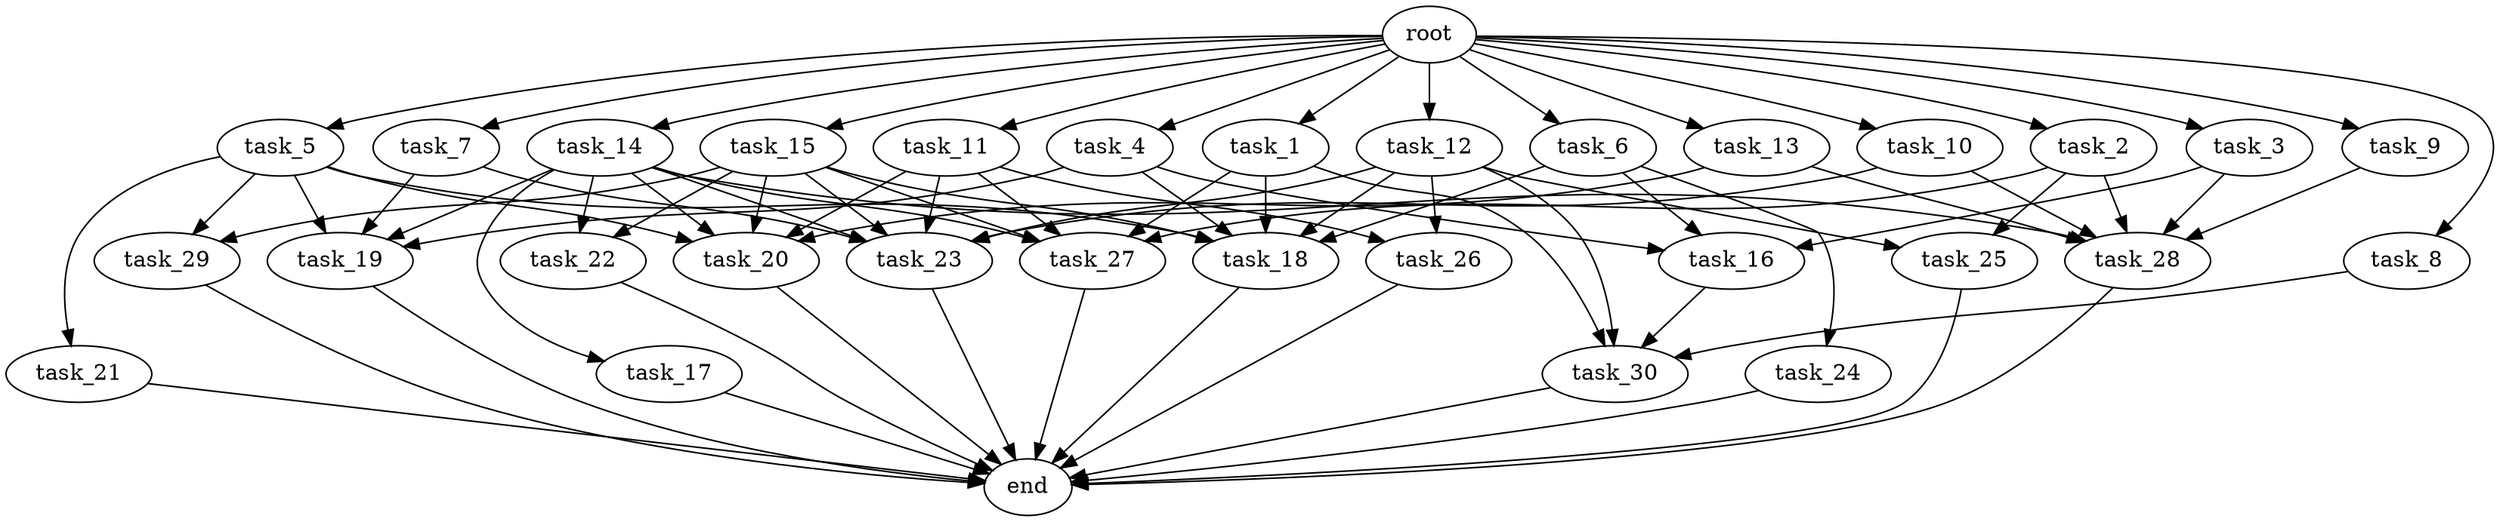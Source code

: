 digraph G {
  root [size="0.000000e+00"];
  task_1 [size="5.252780e+10"];
  task_2 [size="8.757954e+10"];
  task_3 [size="7.869412e+10"];
  task_4 [size="5.206970e+10"];
  task_5 [size="4.516644e+10"];
  task_6 [size="8.270274e+10"];
  task_7 [size="4.251167e+09"];
  task_8 [size="9.958368e+10"];
  task_9 [size="5.187508e+10"];
  task_10 [size="3.956716e+10"];
  task_11 [size="7.351966e+10"];
  task_12 [size="5.577452e+10"];
  task_13 [size="5.161751e+10"];
  task_14 [size="6.306855e+10"];
  task_15 [size="4.939052e+09"];
  task_16 [size="2.912502e+10"];
  task_17 [size="3.981001e+10"];
  task_18 [size="3.046237e+10"];
  task_19 [size="8.276382e+10"];
  task_20 [size="4.614010e+10"];
  task_21 [size="4.225199e+10"];
  task_22 [size="6.131730e+10"];
  task_23 [size="5.464121e+09"];
  task_24 [size="5.170180e+10"];
  task_25 [size="1.423254e+10"];
  task_26 [size="8.299105e+10"];
  task_27 [size="4.517529e+10"];
  task_28 [size="7.226745e+10"];
  task_29 [size="1.132603e+10"];
  task_30 [size="7.787533e+10"];
  end [size="0.000000e+00"];

  root -> task_1 [size="1.000000e-12"];
  root -> task_2 [size="1.000000e-12"];
  root -> task_3 [size="1.000000e-12"];
  root -> task_4 [size="1.000000e-12"];
  root -> task_5 [size="1.000000e-12"];
  root -> task_6 [size="1.000000e-12"];
  root -> task_7 [size="1.000000e-12"];
  root -> task_8 [size="1.000000e-12"];
  root -> task_9 [size="1.000000e-12"];
  root -> task_10 [size="1.000000e-12"];
  root -> task_11 [size="1.000000e-12"];
  root -> task_12 [size="1.000000e-12"];
  root -> task_13 [size="1.000000e-12"];
  root -> task_14 [size="1.000000e-12"];
  root -> task_15 [size="1.000000e-12"];
  task_1 -> task_18 [size="5.077062e+07"];
  task_1 -> task_27 [size="9.035058e+07"];
  task_1 -> task_30 [size="1.946883e+08"];
  task_2 -> task_25 [size="7.116270e+07"];
  task_2 -> task_27 [size="9.035058e+07"];
  task_2 -> task_28 [size="1.204458e+08"];
  task_3 -> task_16 [size="9.708341e+07"];
  task_3 -> task_28 [size="1.204458e+08"];
  task_4 -> task_16 [size="9.708341e+07"];
  task_4 -> task_18 [size="5.077062e+07"];
  task_4 -> task_19 [size="2.069096e+08"];
  task_5 -> task_18 [size="5.077062e+07"];
  task_5 -> task_19 [size="2.069096e+08"];
  task_5 -> task_20 [size="9.228021e+07"];
  task_5 -> task_21 [size="4.225199e+08"];
  task_5 -> task_29 [size="5.663013e+07"];
  task_6 -> task_16 [size="9.708341e+07"];
  task_6 -> task_18 [size="5.077062e+07"];
  task_6 -> task_24 [size="5.170180e+08"];
  task_7 -> task_19 [size="2.069096e+08"];
  task_7 -> task_23 [size="9.106869e+06"];
  task_8 -> task_30 [size="1.946883e+08"];
  task_9 -> task_28 [size="1.204458e+08"];
  task_10 -> task_23 [size="9.106869e+06"];
  task_10 -> task_28 [size="1.204458e+08"];
  task_11 -> task_20 [size="9.228021e+07"];
  task_11 -> task_23 [size="9.106869e+06"];
  task_11 -> task_26 [size="4.149553e+08"];
  task_11 -> task_27 [size="9.035058e+07"];
  task_12 -> task_18 [size="5.077062e+07"];
  task_12 -> task_23 [size="9.106869e+06"];
  task_12 -> task_25 [size="7.116270e+07"];
  task_12 -> task_26 [size="4.149553e+08"];
  task_12 -> task_30 [size="1.946883e+08"];
  task_13 -> task_20 [size="9.228021e+07"];
  task_13 -> task_28 [size="1.204458e+08"];
  task_14 -> task_17 [size="3.981001e+08"];
  task_14 -> task_19 [size="2.069096e+08"];
  task_14 -> task_20 [size="9.228021e+07"];
  task_14 -> task_22 [size="3.065865e+08"];
  task_14 -> task_23 [size="9.106869e+06"];
  task_14 -> task_27 [size="9.035058e+07"];
  task_14 -> task_28 [size="1.204458e+08"];
  task_15 -> task_18 [size="5.077062e+07"];
  task_15 -> task_20 [size="9.228021e+07"];
  task_15 -> task_22 [size="3.065865e+08"];
  task_15 -> task_23 [size="9.106869e+06"];
  task_15 -> task_27 [size="9.035058e+07"];
  task_15 -> task_29 [size="5.663013e+07"];
  task_16 -> task_30 [size="1.946883e+08"];
  task_17 -> end [size="1.000000e-12"];
  task_18 -> end [size="1.000000e-12"];
  task_19 -> end [size="1.000000e-12"];
  task_20 -> end [size="1.000000e-12"];
  task_21 -> end [size="1.000000e-12"];
  task_22 -> end [size="1.000000e-12"];
  task_23 -> end [size="1.000000e-12"];
  task_24 -> end [size="1.000000e-12"];
  task_25 -> end [size="1.000000e-12"];
  task_26 -> end [size="1.000000e-12"];
  task_27 -> end [size="1.000000e-12"];
  task_28 -> end [size="1.000000e-12"];
  task_29 -> end [size="1.000000e-12"];
  task_30 -> end [size="1.000000e-12"];
}
